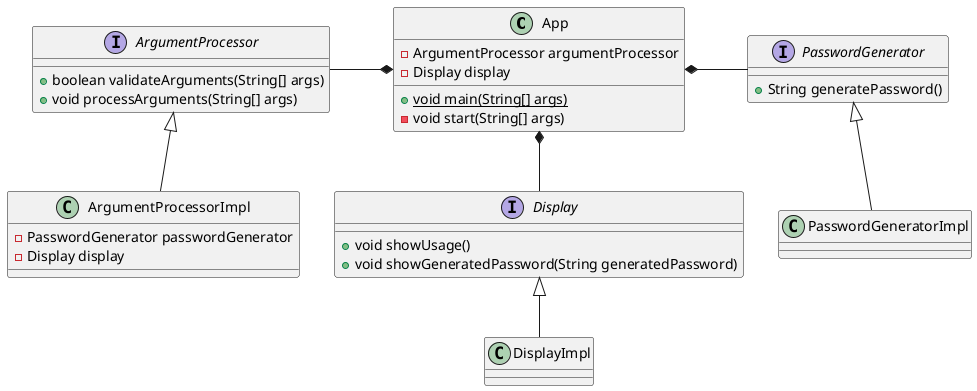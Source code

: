 @startuml
'https://plantuml.com/class-diagram

class App {
    - ArgumentProcessor argumentProcessor
    - Display display
    + {static} void main(String[] args)
    - void start(String[] args)
}

interface ArgumentProcessor {
    + boolean validateArguments(String[] args)
    + void processArguments(String[] args)
}

class ArgumentProcessorImpl {
    - PasswordGenerator passwordGenerator
    - Display display
}

interface Display {
    + void showUsage()
    + void showGeneratedPassword(String generatedPassword)
}

class DisplayImpl {
}

interface PasswordGenerator {
    +String generatePassword()
}

class PasswordGeneratorImpl {
}
ArgumentProcessor <|-- ArgumentProcessorImpl
Display <|-- DisplayImpl
PasswordGenerator <|-- PasswordGeneratorImpl

App *--l ArgumentProcessor
App *--d Display
App *--r PasswordGenerator
@enduml